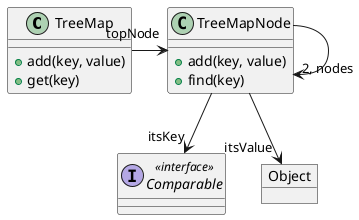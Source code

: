 @startuml Figure_1.2
' TreeMap_ClassDiagram
class TreeMap{
    + add(key, value)
    + get(key)
}

class TreeMapNode{
    + add(key, value)
    + find(key)
}

interface Comparable <<interface>> {

}

object Object

' ->  : horizontal
' --> : vertical
TreeMap -> "topNode" TreeMapNode

TreeMapNode --> "2, nodes" TreeMapNode

TreeMapNode --> "itsValue" Object
TreeMapNode --> "itsKey"   Comparable

@enduml